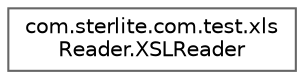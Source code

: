 digraph "Graphical Class Hierarchy"
{
 // LATEX_PDF_SIZE
  bgcolor="transparent";
  edge [fontname=Helvetica,fontsize=10,labelfontname=Helvetica,labelfontsize=10];
  node [fontname=Helvetica,fontsize=10,shape=box,height=0.2,width=0.4];
  rankdir="LR";
  Node0 [id="Node000000",label="com.sterlite.com.test.xls\lReader.XSLReader",height=0.2,width=0.4,color="grey40", fillcolor="white", style="filled",URL="$classcom_1_1sterlite_1_1com_1_1test_1_1xls_reader_1_1_x_s_l_reader.html",tooltip=" "];
}
